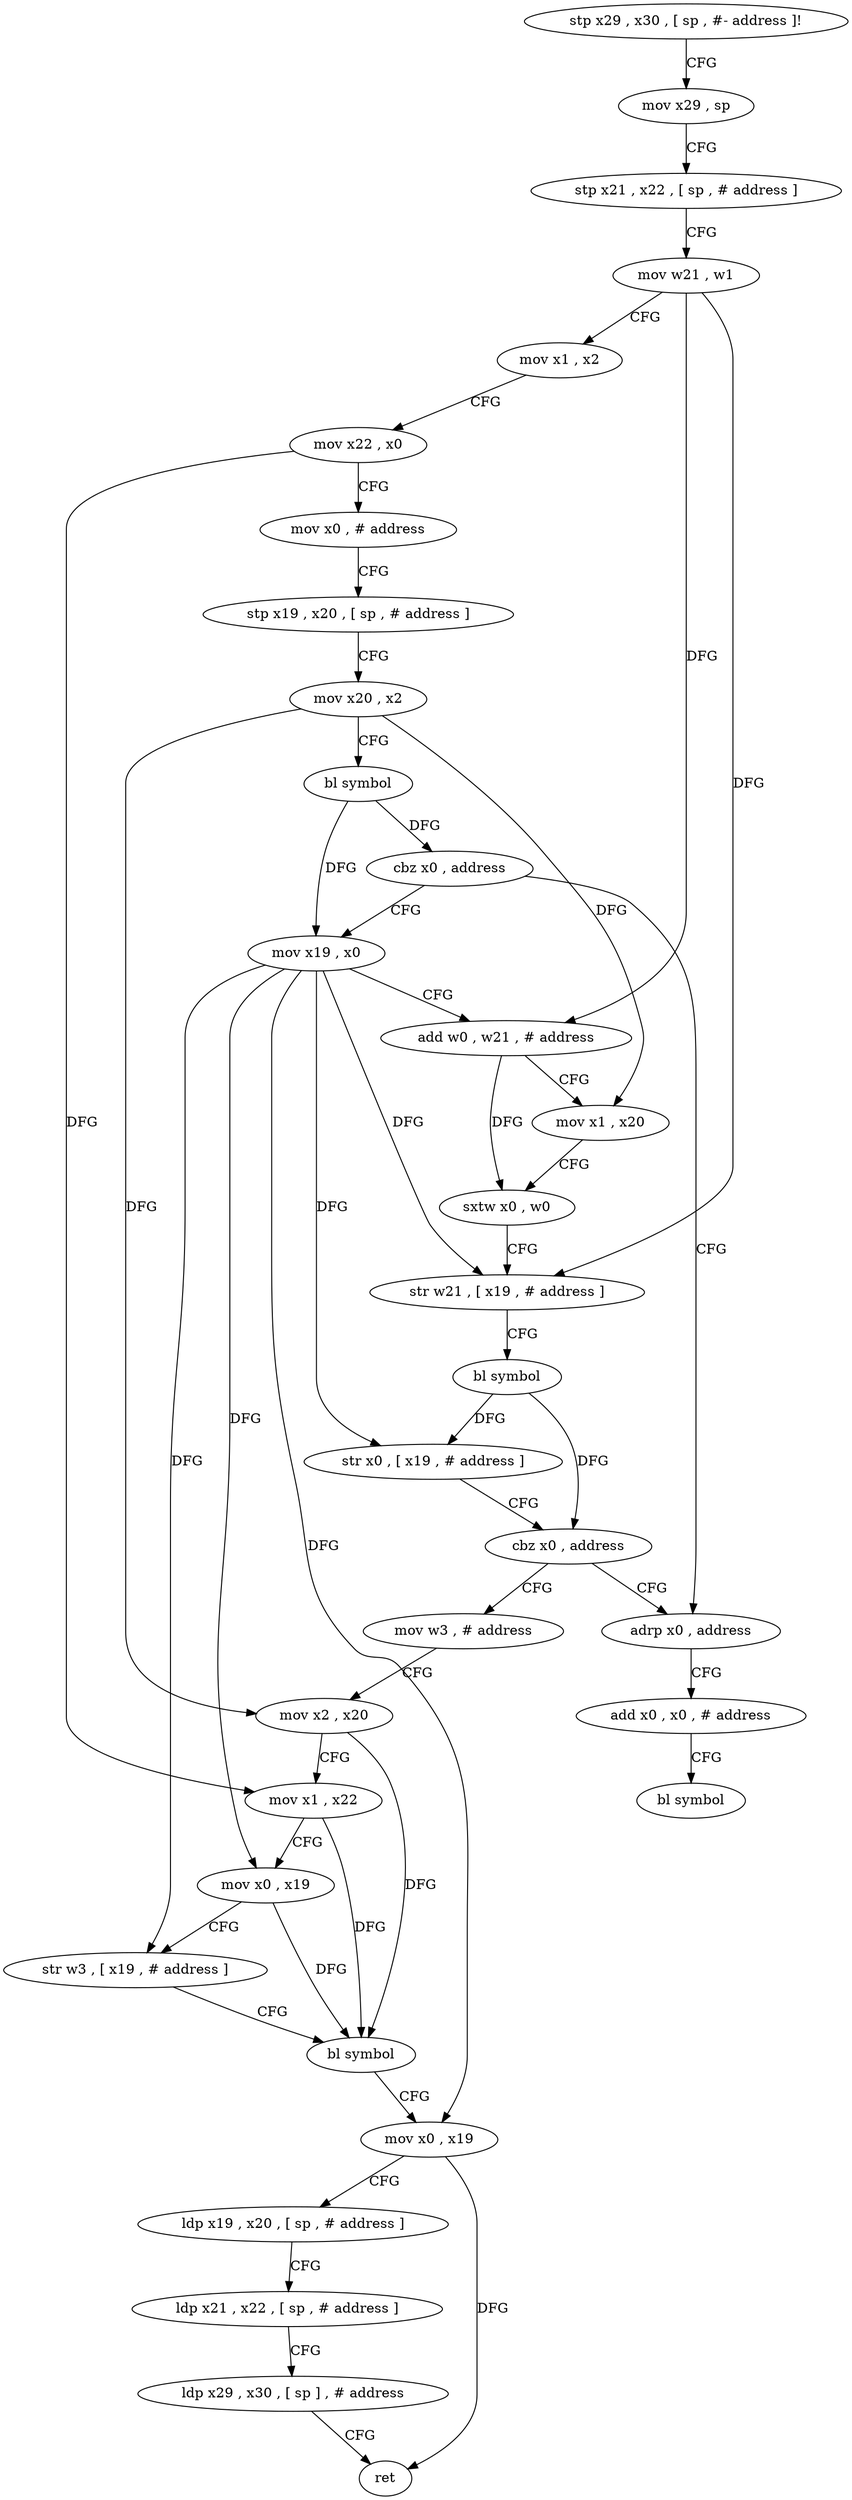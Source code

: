 digraph "func" {
"123848" [label = "stp x29 , x30 , [ sp , #- address ]!" ]
"123852" [label = "mov x29 , sp" ]
"123856" [label = "stp x21 , x22 , [ sp , # address ]" ]
"123860" [label = "mov w21 , w1" ]
"123864" [label = "mov x1 , x2" ]
"123868" [label = "mov x22 , x0" ]
"123872" [label = "mov x0 , # address" ]
"123876" [label = "stp x19 , x20 , [ sp , # address ]" ]
"123880" [label = "mov x20 , x2" ]
"123884" [label = "bl symbol" ]
"123888" [label = "cbz x0 , address" ]
"123968" [label = "adrp x0 , address" ]
"123892" [label = "mov x19 , x0" ]
"123972" [label = "add x0 , x0 , # address" ]
"123976" [label = "bl symbol" ]
"123896" [label = "add w0 , w21 , # address" ]
"123900" [label = "mov x1 , x20" ]
"123904" [label = "sxtw x0 , w0" ]
"123908" [label = "str w21 , [ x19 , # address ]" ]
"123912" [label = "bl symbol" ]
"123916" [label = "str x0 , [ x19 , # address ]" ]
"123920" [label = "cbz x0 , address" ]
"123924" [label = "mov w3 , # address" ]
"123928" [label = "mov x2 , x20" ]
"123932" [label = "mov x1 , x22" ]
"123936" [label = "mov x0 , x19" ]
"123940" [label = "str w3 , [ x19 , # address ]" ]
"123944" [label = "bl symbol" ]
"123948" [label = "mov x0 , x19" ]
"123952" [label = "ldp x19 , x20 , [ sp , # address ]" ]
"123956" [label = "ldp x21 , x22 , [ sp , # address ]" ]
"123960" [label = "ldp x29 , x30 , [ sp ] , # address" ]
"123964" [label = "ret" ]
"123848" -> "123852" [ label = "CFG" ]
"123852" -> "123856" [ label = "CFG" ]
"123856" -> "123860" [ label = "CFG" ]
"123860" -> "123864" [ label = "CFG" ]
"123860" -> "123896" [ label = "DFG" ]
"123860" -> "123908" [ label = "DFG" ]
"123864" -> "123868" [ label = "CFG" ]
"123868" -> "123872" [ label = "CFG" ]
"123868" -> "123932" [ label = "DFG" ]
"123872" -> "123876" [ label = "CFG" ]
"123876" -> "123880" [ label = "CFG" ]
"123880" -> "123884" [ label = "CFG" ]
"123880" -> "123900" [ label = "DFG" ]
"123880" -> "123928" [ label = "DFG" ]
"123884" -> "123888" [ label = "DFG" ]
"123884" -> "123892" [ label = "DFG" ]
"123888" -> "123968" [ label = "CFG" ]
"123888" -> "123892" [ label = "CFG" ]
"123968" -> "123972" [ label = "CFG" ]
"123892" -> "123896" [ label = "CFG" ]
"123892" -> "123908" [ label = "DFG" ]
"123892" -> "123916" [ label = "DFG" ]
"123892" -> "123936" [ label = "DFG" ]
"123892" -> "123940" [ label = "DFG" ]
"123892" -> "123948" [ label = "DFG" ]
"123972" -> "123976" [ label = "CFG" ]
"123896" -> "123900" [ label = "CFG" ]
"123896" -> "123904" [ label = "DFG" ]
"123900" -> "123904" [ label = "CFG" ]
"123904" -> "123908" [ label = "CFG" ]
"123908" -> "123912" [ label = "CFG" ]
"123912" -> "123916" [ label = "DFG" ]
"123912" -> "123920" [ label = "DFG" ]
"123916" -> "123920" [ label = "CFG" ]
"123920" -> "123968" [ label = "CFG" ]
"123920" -> "123924" [ label = "CFG" ]
"123924" -> "123928" [ label = "CFG" ]
"123928" -> "123932" [ label = "CFG" ]
"123928" -> "123944" [ label = "DFG" ]
"123932" -> "123936" [ label = "CFG" ]
"123932" -> "123944" [ label = "DFG" ]
"123936" -> "123940" [ label = "CFG" ]
"123936" -> "123944" [ label = "DFG" ]
"123940" -> "123944" [ label = "CFG" ]
"123944" -> "123948" [ label = "CFG" ]
"123948" -> "123952" [ label = "CFG" ]
"123948" -> "123964" [ label = "DFG" ]
"123952" -> "123956" [ label = "CFG" ]
"123956" -> "123960" [ label = "CFG" ]
"123960" -> "123964" [ label = "CFG" ]
}
